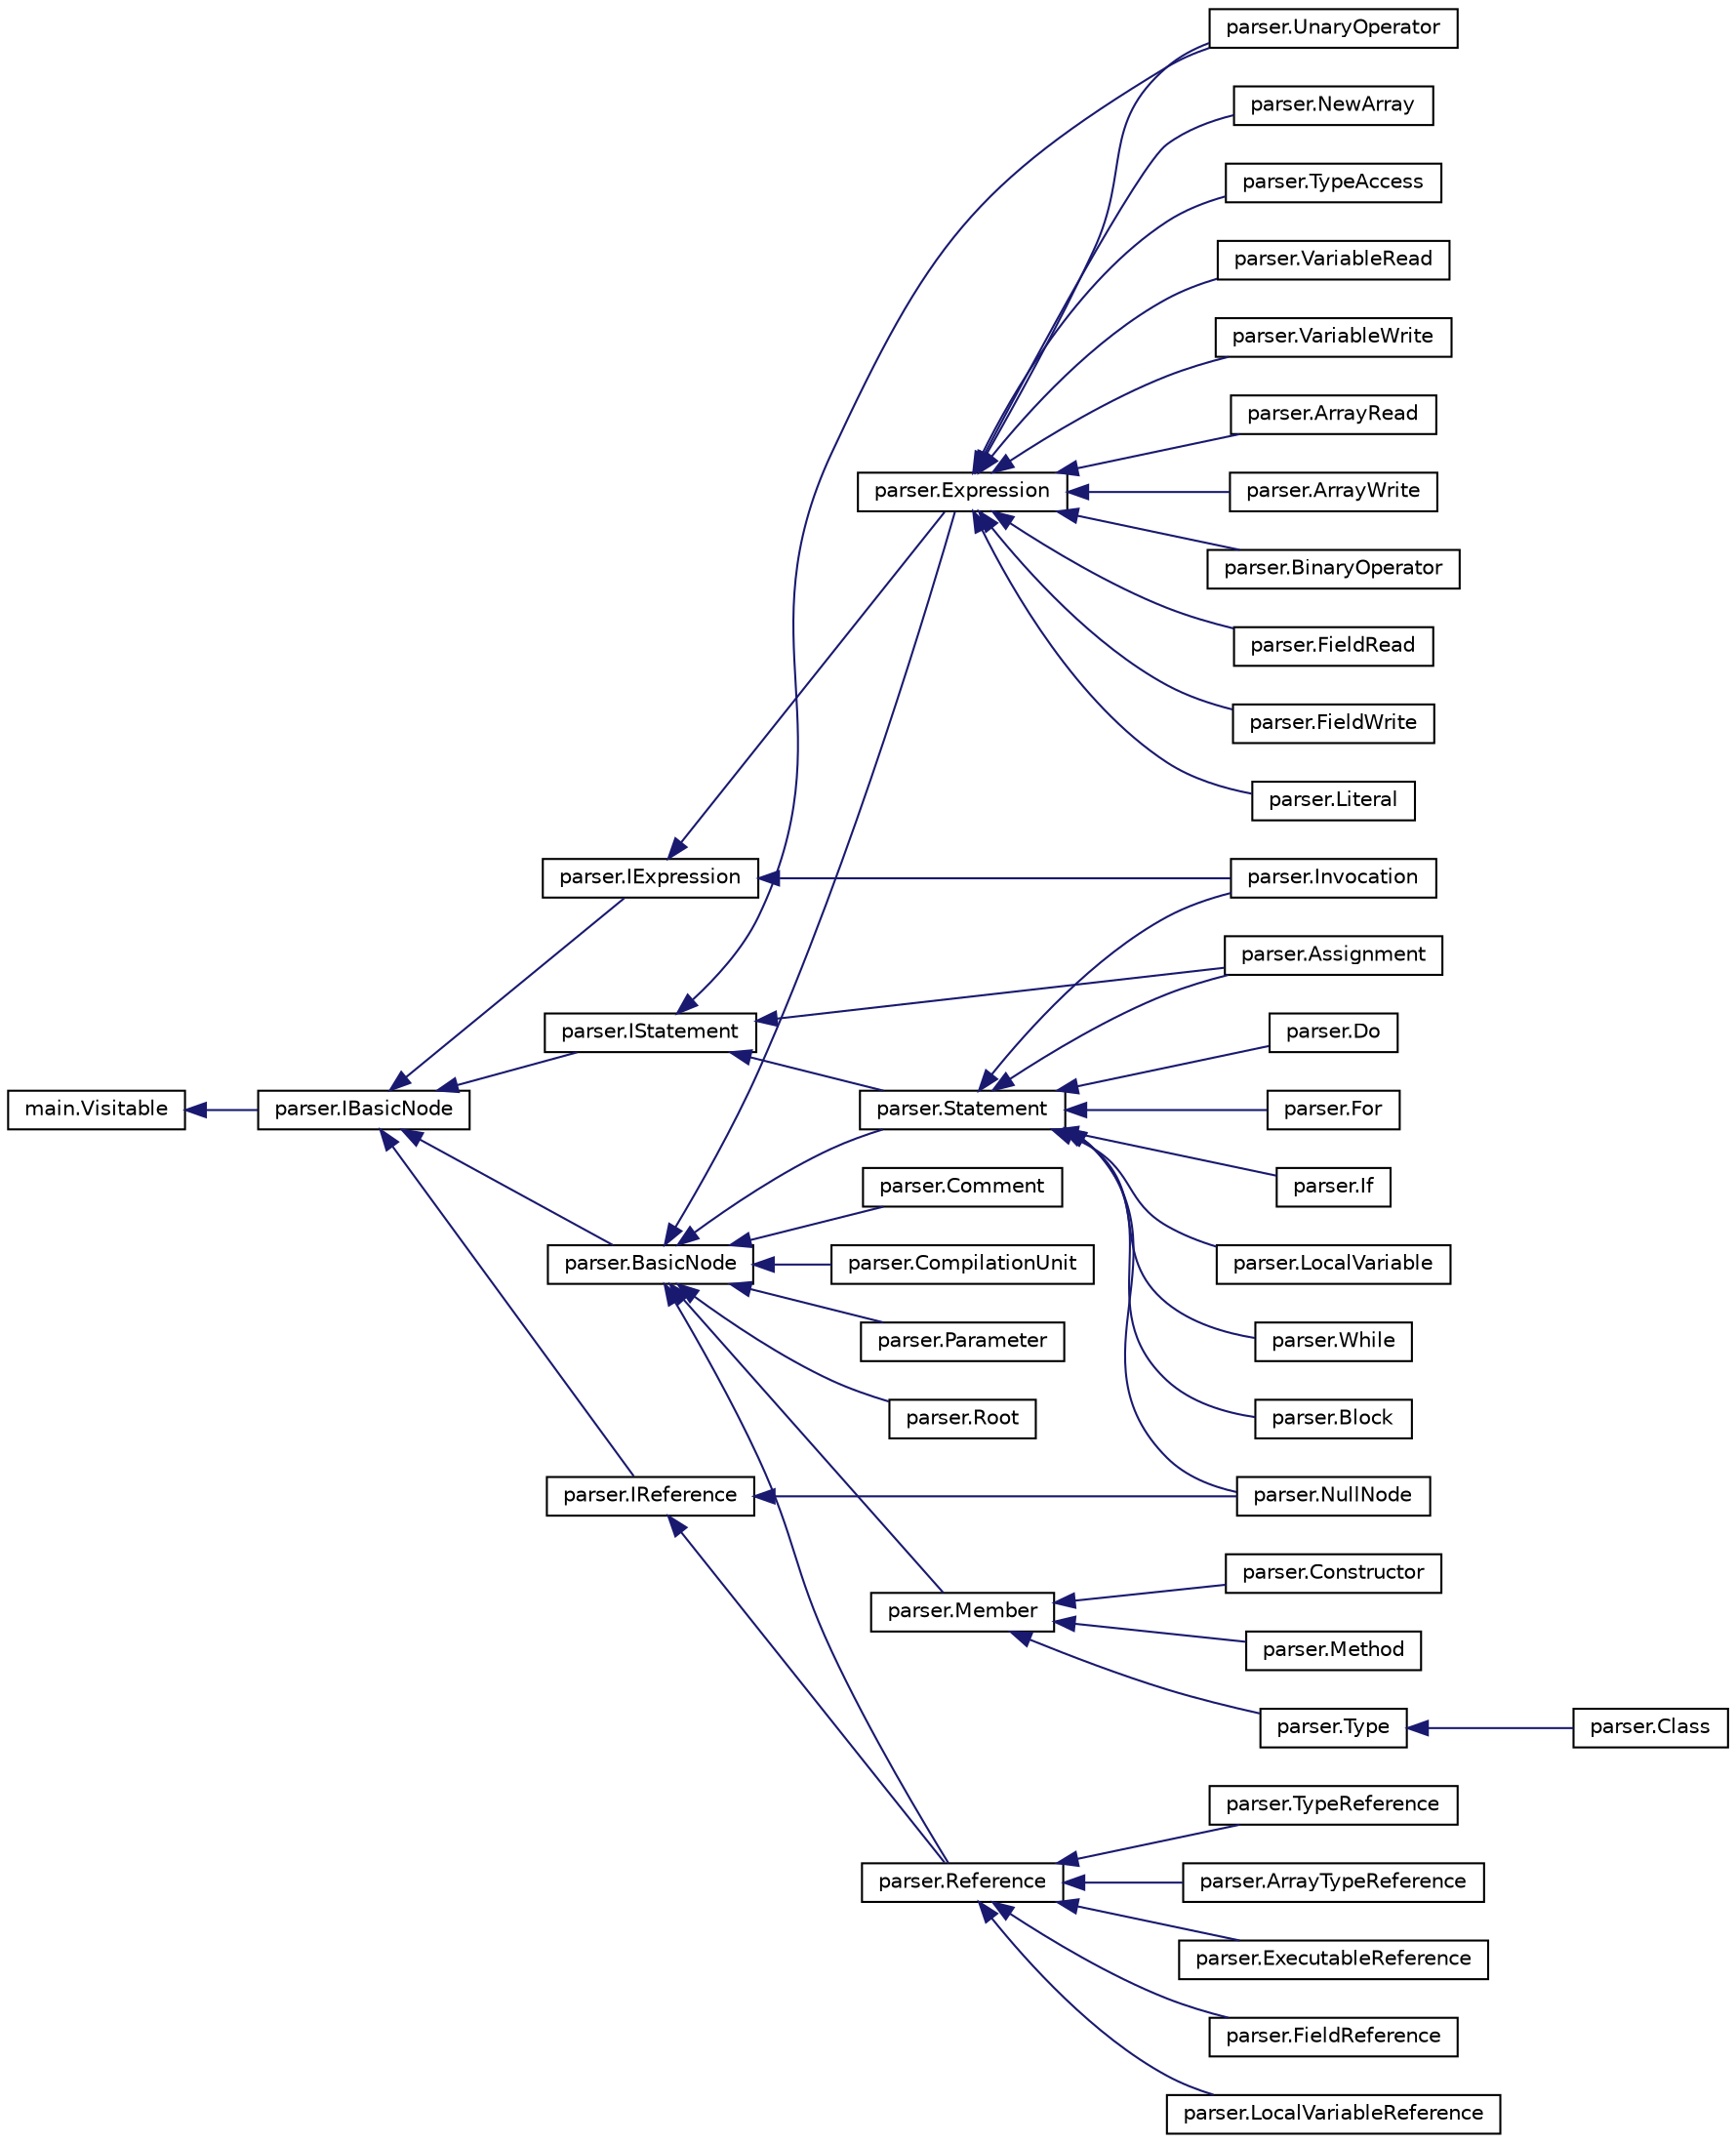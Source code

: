 digraph "Graphical Class Hierarchy"
{
  edge [fontname="Helvetica",fontsize="10",labelfontname="Helvetica",labelfontsize="10"];
  node [fontname="Helvetica",fontsize="10",shape=record];
  rankdir="LR";
  Node1 [label="main.Visitable",height=0.2,width=0.4,color="black", fillcolor="white", style="filled",URL="$interfacemain_1_1_visitable.html"];
  Node1 -> Node2 [dir="back",color="midnightblue",fontsize="10",style="solid",fontname="Helvetica"];
  Node2 [label="parser.IBasicNode",height=0.2,width=0.4,color="black", fillcolor="white", style="filled",URL="$interfaceparser_1_1_i_basic_node.html"];
  Node2 -> Node3 [dir="back",color="midnightblue",fontsize="10",style="solid",fontname="Helvetica"];
  Node3 [label="parser.BasicNode",height=0.2,width=0.4,color="black", fillcolor="white", style="filled",URL="$classparser_1_1_basic_node.html"];
  Node3 -> Node4 [dir="back",color="midnightblue",fontsize="10",style="solid",fontname="Helvetica"];
  Node4 [label="parser.Comment",height=0.2,width=0.4,color="black", fillcolor="white", style="filled",URL="$classparser_1_1_comment.html"];
  Node3 -> Node5 [dir="back",color="midnightblue",fontsize="10",style="solid",fontname="Helvetica"];
  Node5 [label="parser.CompilationUnit",height=0.2,width=0.4,color="black", fillcolor="white", style="filled",URL="$classparser_1_1_compilation_unit.html"];
  Node3 -> Node6 [dir="back",color="midnightblue",fontsize="10",style="solid",fontname="Helvetica"];
  Node6 [label="parser.Expression",height=0.2,width=0.4,color="black", fillcolor="white", style="filled",URL="$classparser_1_1_expression.html"];
  Node6 -> Node7 [dir="back",color="midnightblue",fontsize="10",style="solid",fontname="Helvetica"];
  Node7 [label="parser.ArrayRead",height=0.2,width=0.4,color="black", fillcolor="white", style="filled",URL="$classparser_1_1_array_read.html"];
  Node6 -> Node8 [dir="back",color="midnightblue",fontsize="10",style="solid",fontname="Helvetica"];
  Node8 [label="parser.ArrayWrite",height=0.2,width=0.4,color="black", fillcolor="white", style="filled",URL="$classparser_1_1_array_write.html"];
  Node6 -> Node9 [dir="back",color="midnightblue",fontsize="10",style="solid",fontname="Helvetica"];
  Node9 [label="parser.BinaryOperator",height=0.2,width=0.4,color="black", fillcolor="white", style="filled",URL="$classparser_1_1_binary_operator.html"];
  Node6 -> Node10 [dir="back",color="midnightblue",fontsize="10",style="solid",fontname="Helvetica"];
  Node10 [label="parser.FieldRead",height=0.2,width=0.4,color="black", fillcolor="white", style="filled",URL="$classparser_1_1_field_read.html"];
  Node6 -> Node11 [dir="back",color="midnightblue",fontsize="10",style="solid",fontname="Helvetica"];
  Node11 [label="parser.FieldWrite",height=0.2,width=0.4,color="black", fillcolor="white", style="filled",URL="$classparser_1_1_field_write.html"];
  Node6 -> Node12 [dir="back",color="midnightblue",fontsize="10",style="solid",fontname="Helvetica"];
  Node12 [label="parser.Literal",height=0.2,width=0.4,color="black", fillcolor="white", style="filled",URL="$classparser_1_1_literal.html"];
  Node6 -> Node13 [dir="back",color="midnightblue",fontsize="10",style="solid",fontname="Helvetica"];
  Node13 [label="parser.NewArray",height=0.2,width=0.4,color="black", fillcolor="white", style="filled",URL="$classparser_1_1_new_array.html"];
  Node6 -> Node14 [dir="back",color="midnightblue",fontsize="10",style="solid",fontname="Helvetica"];
  Node14 [label="parser.TypeAccess",height=0.2,width=0.4,color="black", fillcolor="white", style="filled",URL="$classparser_1_1_type_access.html"];
  Node6 -> Node15 [dir="back",color="midnightblue",fontsize="10",style="solid",fontname="Helvetica"];
  Node15 [label="parser.UnaryOperator",height=0.2,width=0.4,color="black", fillcolor="white", style="filled",URL="$classparser_1_1_unary_operator.html"];
  Node6 -> Node16 [dir="back",color="midnightblue",fontsize="10",style="solid",fontname="Helvetica"];
  Node16 [label="parser.VariableRead",height=0.2,width=0.4,color="black", fillcolor="white", style="filled",URL="$classparser_1_1_variable_read.html"];
  Node6 -> Node17 [dir="back",color="midnightblue",fontsize="10",style="solid",fontname="Helvetica"];
  Node17 [label="parser.VariableWrite",height=0.2,width=0.4,color="black", fillcolor="white", style="filled",URL="$classparser_1_1_variable_write.html"];
  Node3 -> Node18 [dir="back",color="midnightblue",fontsize="10",style="solid",fontname="Helvetica"];
  Node18 [label="parser.Member",height=0.2,width=0.4,color="black", fillcolor="white", style="filled",URL="$classparser_1_1_member.html"];
  Node18 -> Node19 [dir="back",color="midnightblue",fontsize="10",style="solid",fontname="Helvetica"];
  Node19 [label="parser.Constructor",height=0.2,width=0.4,color="black", fillcolor="white", style="filled",URL="$classparser_1_1_constructor.html"];
  Node18 -> Node20 [dir="back",color="midnightblue",fontsize="10",style="solid",fontname="Helvetica"];
  Node20 [label="parser.Method",height=0.2,width=0.4,color="black", fillcolor="white", style="filled",URL="$classparser_1_1_method.html"];
  Node18 -> Node21 [dir="back",color="midnightblue",fontsize="10",style="solid",fontname="Helvetica"];
  Node21 [label="parser.Type",height=0.2,width=0.4,color="black", fillcolor="white", style="filled",URL="$classparser_1_1_type.html"];
  Node21 -> Node22 [dir="back",color="midnightblue",fontsize="10",style="solid",fontname="Helvetica"];
  Node22 [label="parser.Class",height=0.2,width=0.4,color="black", fillcolor="white", style="filled",URL="$classparser_1_1_class.html"];
  Node3 -> Node23 [dir="back",color="midnightblue",fontsize="10",style="solid",fontname="Helvetica"];
  Node23 [label="parser.Parameter",height=0.2,width=0.4,color="black", fillcolor="white", style="filled",URL="$classparser_1_1_parameter.html"];
  Node3 -> Node24 [dir="back",color="midnightblue",fontsize="10",style="solid",fontname="Helvetica"];
  Node24 [label="parser.Reference",height=0.2,width=0.4,color="black", fillcolor="white", style="filled",URL="$classparser_1_1_reference.html"];
  Node24 -> Node25 [dir="back",color="midnightblue",fontsize="10",style="solid",fontname="Helvetica"];
  Node25 [label="parser.ArrayTypeReference",height=0.2,width=0.4,color="black", fillcolor="white", style="filled",URL="$classparser_1_1_array_type_reference.html"];
  Node24 -> Node26 [dir="back",color="midnightblue",fontsize="10",style="solid",fontname="Helvetica"];
  Node26 [label="parser.ExecutableReference",height=0.2,width=0.4,color="black", fillcolor="white", style="filled",URL="$classparser_1_1_executable_reference.html"];
  Node24 -> Node27 [dir="back",color="midnightblue",fontsize="10",style="solid",fontname="Helvetica"];
  Node27 [label="parser.FieldReference",height=0.2,width=0.4,color="black", fillcolor="white", style="filled",URL="$classparser_1_1_field_reference.html"];
  Node24 -> Node28 [dir="back",color="midnightblue",fontsize="10",style="solid",fontname="Helvetica"];
  Node28 [label="parser.LocalVariableReference",height=0.2,width=0.4,color="black", fillcolor="white", style="filled",URL="$classparser_1_1_local_variable_reference.html"];
  Node24 -> Node29 [dir="back",color="midnightblue",fontsize="10",style="solid",fontname="Helvetica"];
  Node29 [label="parser.TypeReference",height=0.2,width=0.4,color="black", fillcolor="white", style="filled",URL="$classparser_1_1_type_reference.html"];
  Node3 -> Node30 [dir="back",color="midnightblue",fontsize="10",style="solid",fontname="Helvetica"];
  Node30 [label="parser.Root",height=0.2,width=0.4,color="black", fillcolor="white", style="filled",URL="$classparser_1_1_root.html"];
  Node3 -> Node31 [dir="back",color="midnightblue",fontsize="10",style="solid",fontname="Helvetica"];
  Node31 [label="parser.Statement",height=0.2,width=0.4,color="black", fillcolor="white", style="filled",URL="$classparser_1_1_statement.html"];
  Node31 -> Node32 [dir="back",color="midnightblue",fontsize="10",style="solid",fontname="Helvetica"];
  Node32 [label="parser.Assignment",height=0.2,width=0.4,color="black", fillcolor="white", style="filled",URL="$classparser_1_1_assignment.html"];
  Node31 -> Node33 [dir="back",color="midnightblue",fontsize="10",style="solid",fontname="Helvetica"];
  Node33 [label="parser.Block",height=0.2,width=0.4,color="black", fillcolor="white", style="filled",URL="$classparser_1_1_block.html"];
  Node31 -> Node34 [dir="back",color="midnightblue",fontsize="10",style="solid",fontname="Helvetica"];
  Node34 [label="parser.Do",height=0.2,width=0.4,color="black", fillcolor="white", style="filled",URL="$classparser_1_1_do.html"];
  Node31 -> Node35 [dir="back",color="midnightblue",fontsize="10",style="solid",fontname="Helvetica"];
  Node35 [label="parser.For",height=0.2,width=0.4,color="black", fillcolor="white", style="filled",URL="$classparser_1_1_for.html"];
  Node31 -> Node36 [dir="back",color="midnightblue",fontsize="10",style="solid",fontname="Helvetica"];
  Node36 [label="parser.If",height=0.2,width=0.4,color="black", fillcolor="white", style="filled",URL="$classparser_1_1_if.html"];
  Node31 -> Node37 [dir="back",color="midnightblue",fontsize="10",style="solid",fontname="Helvetica"];
  Node37 [label="parser.Invocation",height=0.2,width=0.4,color="black", fillcolor="white", style="filled",URL="$classparser_1_1_invocation.html"];
  Node31 -> Node38 [dir="back",color="midnightblue",fontsize="10",style="solid",fontname="Helvetica"];
  Node38 [label="parser.LocalVariable",height=0.2,width=0.4,color="black", fillcolor="white", style="filled",URL="$classparser_1_1_local_variable.html"];
  Node31 -> Node39 [dir="back",color="midnightblue",fontsize="10",style="solid",fontname="Helvetica"];
  Node39 [label="parser.NullNode",height=0.2,width=0.4,color="black", fillcolor="white", style="filled",URL="$classparser_1_1_null_node.html"];
  Node31 -> Node40 [dir="back",color="midnightblue",fontsize="10",style="solid",fontname="Helvetica"];
  Node40 [label="parser.While",height=0.2,width=0.4,color="black", fillcolor="white", style="filled",URL="$classparser_1_1_while.html"];
  Node2 -> Node41 [dir="back",color="midnightblue",fontsize="10",style="solid",fontname="Helvetica"];
  Node41 [label="parser.IExpression",height=0.2,width=0.4,color="black", fillcolor="white", style="filled",URL="$interfaceparser_1_1_i_expression.html"];
  Node41 -> Node6 [dir="back",color="midnightblue",fontsize="10",style="solid",fontname="Helvetica"];
  Node41 -> Node37 [dir="back",color="midnightblue",fontsize="10",style="solid",fontname="Helvetica"];
  Node2 -> Node42 [dir="back",color="midnightblue",fontsize="10",style="solid",fontname="Helvetica"];
  Node42 [label="parser.IReference",height=0.2,width=0.4,color="black", fillcolor="white", style="filled",URL="$interfaceparser_1_1_i_reference.html"];
  Node42 -> Node39 [dir="back",color="midnightblue",fontsize="10",style="solid",fontname="Helvetica"];
  Node42 -> Node24 [dir="back",color="midnightblue",fontsize="10",style="solid",fontname="Helvetica"];
  Node2 -> Node43 [dir="back",color="midnightblue",fontsize="10",style="solid",fontname="Helvetica"];
  Node43 [label="parser.IStatement",height=0.2,width=0.4,color="black", fillcolor="white", style="filled",URL="$interfaceparser_1_1_i_statement.html"];
  Node43 -> Node32 [dir="back",color="midnightblue",fontsize="10",style="solid",fontname="Helvetica"];
  Node43 -> Node31 [dir="back",color="midnightblue",fontsize="10",style="solid",fontname="Helvetica"];
  Node43 -> Node15 [dir="back",color="midnightblue",fontsize="10",style="solid",fontname="Helvetica"];
}
